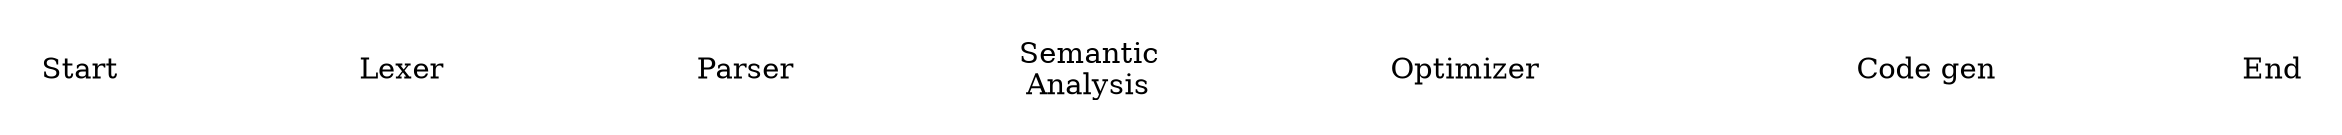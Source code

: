 digraph {
  rankdir = "LR";
  bgcolor=transparent;
  node[color=white style="filled,solid"];
  edge[color=white fontcolor=white];

  Start -> Lexer [label="Text\n(Code)"];
  Lexer -> Parser [label="Token\nstream"];
  Parser -> "Semantic\nAnalysis" [label="AST"];
  "Semantic\nAnalysis" -> Optimizer [label="AST"];
  Optimizer -> "Code gen" [label="Optimized\nIR"];
  "Code gen" -> End [label="Target\ncode"]
}
